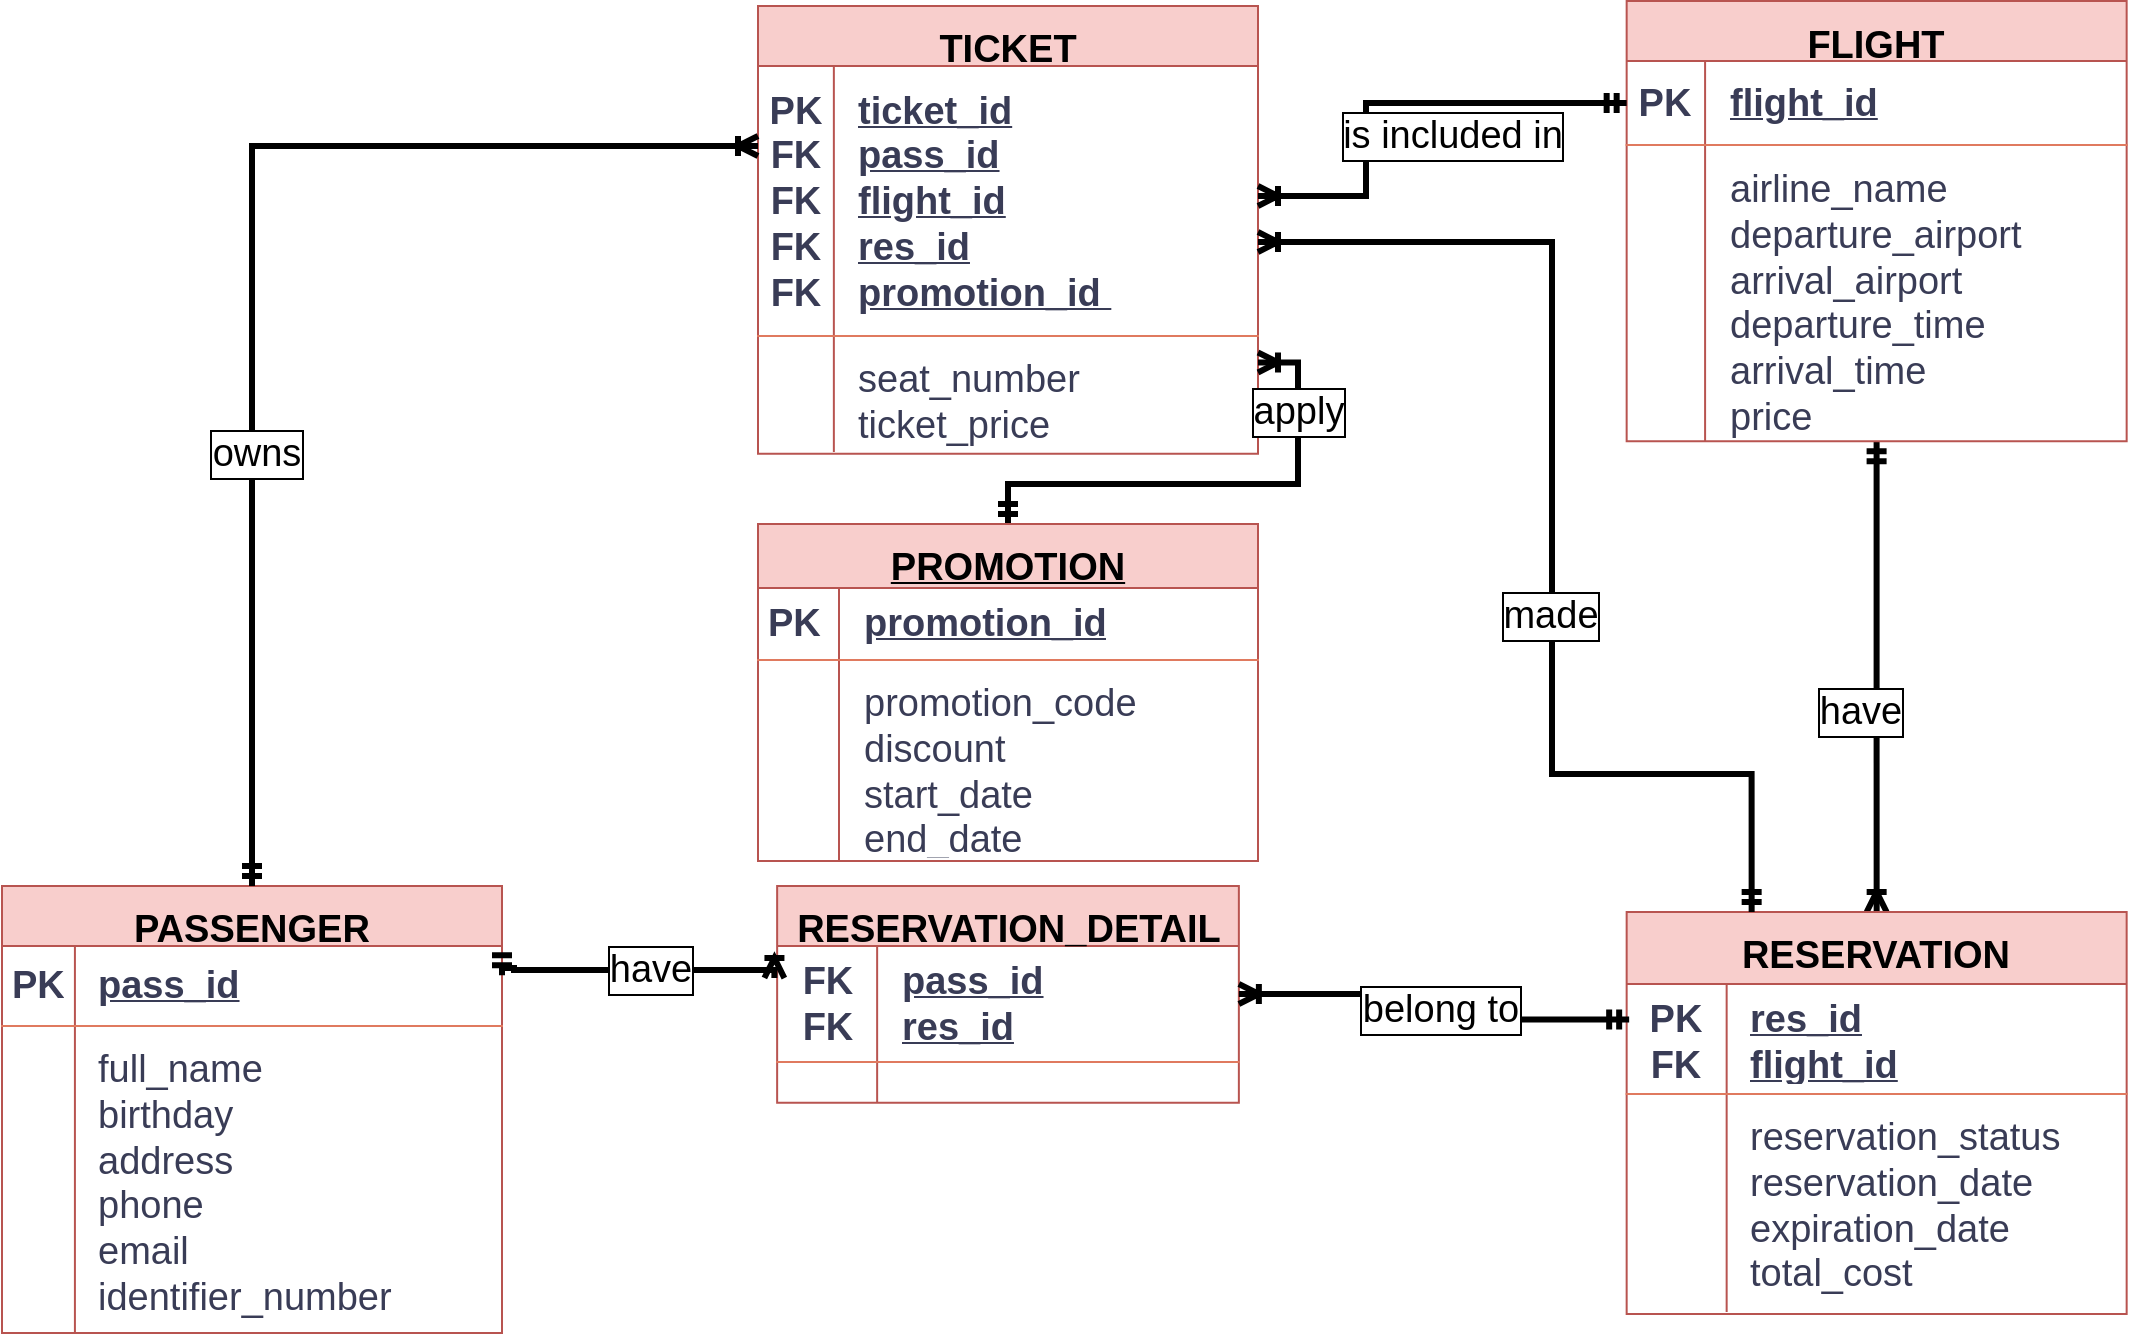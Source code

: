 <mxfile version="21.1.2" type="device">
  <diagram id="R2lEEEUBdFMjLlhIrx00" name="Page-1">
    <mxGraphModel dx="1994" dy="1332" grid="0" gridSize="10" guides="1" tooltips="1" connect="1" arrows="1" fold="1" page="0" pageScale="1" pageWidth="850" pageHeight="1100" math="0" shadow="0" extFonts="Permanent Marker^https://fonts.googleapis.com/css?family=Permanent+Marker">
      <root>
        <mxCell id="0" />
        <mxCell id="1" parent="0" />
        <mxCell id="C-vyLk0tnHw3VtMMgP7b-23" value="PASSENGER" style="shape=table;startSize=30;container=1;collapsible=1;childLayout=tableLayout;fixedRows=1;rowLines=0;fontStyle=1;align=center;resizeLast=1;horizontal=1;verticalAlign=top;fontSize=19;whiteSpace=wrap;html=1;spacing=6;labelBackgroundColor=none;fillColor=#f8cecc;strokeColor=#b85450;labelBorderColor=none;fontFamily=Helvetica;" parent="1" vertex="1">
          <mxGeometry x="-269" y="291" width="250" height="223.462" as="geometry" />
        </mxCell>
        <mxCell id="C-vyLk0tnHw3VtMMgP7b-24" value="" style="shape=partialRectangle;collapsible=0;dropTarget=0;pointerEvents=0;fillColor=none;points=[[0,0.5],[1,0.5]];portConstraint=eastwest;top=0;left=0;right=0;bottom=1;fontSize=19;whiteSpace=wrap;html=1;spacing=6;labelBackgroundColor=none;strokeColor=#E07A5F;fontColor=#393C56;labelBorderColor=none;fontFamily=Helvetica;" parent="C-vyLk0tnHw3VtMMgP7b-23" vertex="1">
          <mxGeometry y="30" width="250" height="40" as="geometry" />
        </mxCell>
        <mxCell id="C-vyLk0tnHw3VtMMgP7b-25" value="PK" style="shape=partialRectangle;overflow=hidden;connectable=0;fillColor=none;top=0;left=0;bottom=0;right=0;fontStyle=1;fontSize=19;whiteSpace=wrap;html=1;spacing=6;labelBackgroundColor=none;strokeColor=#E07A5F;fontColor=#393C56;labelBorderColor=none;fontFamily=Helvetica;" parent="C-vyLk0tnHw3VtMMgP7b-24" vertex="1">
          <mxGeometry width="36.462" height="40" as="geometry">
            <mxRectangle width="36.462" height="40" as="alternateBounds" />
          </mxGeometry>
        </mxCell>
        <mxCell id="C-vyLk0tnHw3VtMMgP7b-26" value="pass_id" style="shape=partialRectangle;overflow=hidden;connectable=0;fillColor=none;top=0;left=0;bottom=0;right=0;align=left;spacingLeft=6;fontStyle=5;fontSize=19;whiteSpace=wrap;html=1;spacing=6;labelBackgroundColor=none;strokeColor=#E07A5F;fontColor=#393C56;labelBorderColor=none;fontFamily=Helvetica;" parent="C-vyLk0tnHw3VtMMgP7b-24" vertex="1">
          <mxGeometry x="36.462" width="213.538" height="40" as="geometry">
            <mxRectangle width="213.538" height="40" as="alternateBounds" />
          </mxGeometry>
        </mxCell>
        <mxCell id="C-vyLk0tnHw3VtMMgP7b-27" value="" style="shape=partialRectangle;collapsible=0;dropTarget=0;pointerEvents=0;fillColor=none;points=[[0,0.5],[1,0.5]];portConstraint=eastwest;top=0;left=0;right=0;bottom=0;fontSize=19;whiteSpace=wrap;html=1;spacing=6;labelBackgroundColor=none;strokeColor=#E07A5F;fontColor=#393C56;labelBorderColor=none;fontFamily=Helvetica;" parent="C-vyLk0tnHw3VtMMgP7b-23" vertex="1">
          <mxGeometry y="70" width="250" height="153" as="geometry" />
        </mxCell>
        <mxCell id="C-vyLk0tnHw3VtMMgP7b-28" value="" style="shape=partialRectangle;overflow=hidden;connectable=0;fillColor=none;top=0;left=0;bottom=0;right=0;fontSize=19;whiteSpace=wrap;html=1;spacing=6;labelBackgroundColor=none;strokeColor=#E07A5F;fontColor=#393C56;labelBorderColor=none;fontFamily=Helvetica;" parent="C-vyLk0tnHw3VtMMgP7b-27" vertex="1">
          <mxGeometry width="36.462" height="153" as="geometry">
            <mxRectangle width="36.462" height="153" as="alternateBounds" />
          </mxGeometry>
        </mxCell>
        <mxCell id="C-vyLk0tnHw3VtMMgP7b-29" value="full_name&lt;br style=&quot;font-size: 19px;&quot;&gt;birthday&lt;br style=&quot;font-size: 19px;&quot;&gt;address&lt;br style=&quot;font-size: 19px;&quot;&gt;phone&lt;br style=&quot;font-size: 19px;&quot;&gt;email&lt;br style=&quot;font-size: 19px;&quot;&gt;identifier_number" style="shape=partialRectangle;overflow=hidden;connectable=0;fillColor=none;top=0;left=0;bottom=0;right=0;align=left;spacingLeft=6;verticalAlign=top;fontSize=19;whiteSpace=wrap;html=1;spacing=6;labelBackgroundColor=none;strokeColor=#E07A5F;fontColor=#393C56;labelBorderColor=none;fontFamily=Helvetica;" parent="C-vyLk0tnHw3VtMMgP7b-27" vertex="1">
          <mxGeometry x="36.462" width="213.538" height="153" as="geometry">
            <mxRectangle width="213.538" height="153" as="alternateBounds" />
          </mxGeometry>
        </mxCell>
        <mxCell id="Wbsf0XBx8mAJgixN58c5-30" style="edgeStyle=orthogonalEdgeStyle;rounded=0;orthogonalLoop=1;jettySize=auto;html=1;entryX=0.5;entryY=0;entryDx=0;entryDy=0;startArrow=ERmandOne;startFill=0;endArrow=ERoneToMany;endFill=0;fontSize=19;labelBorderColor=none;fontFamily=Helvetica;strokeWidth=3;" parent="1" source="gEgwZ3sIuowi9LQ_3_j3-1" target="gEgwZ3sIuowi9LQ_3_j3-15" edge="1">
          <mxGeometry relative="1" as="geometry">
            <Array as="points">
              <mxPoint x="668.33" y="216" />
              <mxPoint x="667.33" y="304" />
            </Array>
          </mxGeometry>
        </mxCell>
        <mxCell id="Wbsf0XBx8mAJgixN58c5-31" value="have" style="edgeLabel;html=1;align=center;verticalAlign=middle;resizable=0;points=[];fontSize=19;labelBorderColor=default;fontFamily=Helvetica;" parent="Wbsf0XBx8mAJgixN58c5-30" vertex="1" connectable="0">
          <mxGeometry x="0.159" y="-1" relative="1" as="geometry">
            <mxPoint x="-8" y="-1" as="offset" />
          </mxGeometry>
        </mxCell>
        <mxCell id="gEgwZ3sIuowi9LQ_3_j3-1" value="FLIGHT" style="shape=table;startSize=30;container=1;collapsible=1;childLayout=tableLayout;fixedRows=1;rowLines=0;fontStyle=1;align=center;resizeLast=1;horizontal=1;verticalAlign=top;fontSize=19;whiteSpace=wrap;html=1;spacing=6;labelBackgroundColor=none;fillColor=#f8cecc;strokeColor=#b85450;labelBorderColor=none;fontFamily=Helvetica;" parent="1" vertex="1">
          <mxGeometry x="543.33" y="-151.47" width="250" height="220.133" as="geometry" />
        </mxCell>
        <mxCell id="gEgwZ3sIuowi9LQ_3_j3-2" value="" style="shape=partialRectangle;collapsible=0;dropTarget=0;pointerEvents=0;fillColor=none;points=[[0,0.5],[1,0.5]];portConstraint=eastwest;top=0;left=0;right=0;bottom=1;fontSize=19;whiteSpace=wrap;html=1;spacing=6;labelBackgroundColor=none;strokeColor=#E07A5F;fontColor=#393C56;labelBorderColor=none;fontFamily=Helvetica;" parent="gEgwZ3sIuowi9LQ_3_j3-1" vertex="1">
          <mxGeometry y="30" width="250" height="42" as="geometry" />
        </mxCell>
        <mxCell id="gEgwZ3sIuowi9LQ_3_j3-3" value="PK" style="shape=partialRectangle;overflow=hidden;connectable=0;fillColor=none;top=0;left=0;bottom=0;right=0;fontStyle=1;fontSize=19;whiteSpace=wrap;html=1;spacing=6;labelBackgroundColor=none;strokeColor=#E07A5F;fontColor=#393C56;labelBorderColor=none;fontFamily=Helvetica;" parent="gEgwZ3sIuowi9LQ_3_j3-2" vertex="1">
          <mxGeometry width="39.214" height="42" as="geometry">
            <mxRectangle width="39.214" height="42" as="alternateBounds" />
          </mxGeometry>
        </mxCell>
        <mxCell id="gEgwZ3sIuowi9LQ_3_j3-4" value="flight_id" style="shape=partialRectangle;overflow=hidden;connectable=0;fillColor=none;top=0;left=0;bottom=0;right=0;align=left;spacingLeft=6;fontStyle=5;fontSize=19;whiteSpace=wrap;html=1;spacing=6;labelBackgroundColor=none;strokeColor=#E07A5F;fontColor=#393C56;labelBorderColor=none;fontFamily=Helvetica;" parent="gEgwZ3sIuowi9LQ_3_j3-2" vertex="1">
          <mxGeometry x="39.214" width="210.786" height="42" as="geometry">
            <mxRectangle width="210.786" height="42" as="alternateBounds" />
          </mxGeometry>
        </mxCell>
        <mxCell id="gEgwZ3sIuowi9LQ_3_j3-5" value="" style="shape=partialRectangle;collapsible=0;dropTarget=0;pointerEvents=0;fillColor=none;points=[[0,0.5],[1,0.5]];portConstraint=eastwest;top=0;left=0;right=0;bottom=0;fontSize=19;whiteSpace=wrap;html=1;spacing=6;labelBackgroundColor=none;strokeColor=#E07A5F;fontColor=#393C56;labelBorderColor=none;fontFamily=Helvetica;" parent="gEgwZ3sIuowi9LQ_3_j3-1" vertex="1">
          <mxGeometry y="72" width="250" height="148" as="geometry" />
        </mxCell>
        <mxCell id="gEgwZ3sIuowi9LQ_3_j3-6" value="" style="shape=partialRectangle;overflow=hidden;connectable=0;fillColor=none;top=0;left=0;bottom=0;right=0;fontSize=19;whiteSpace=wrap;html=1;spacing=6;labelBackgroundColor=none;strokeColor=#E07A5F;fontColor=#393C56;labelBorderColor=none;fontFamily=Helvetica;" parent="gEgwZ3sIuowi9LQ_3_j3-5" vertex="1">
          <mxGeometry width="39.214" height="148" as="geometry">
            <mxRectangle width="39.214" height="148" as="alternateBounds" />
          </mxGeometry>
        </mxCell>
        <mxCell id="gEgwZ3sIuowi9LQ_3_j3-7" value="airline_name&lt;br style=&quot;font-size: 19px;&quot;&gt;departure_airport&lt;br style=&quot;font-size: 19px;&quot;&gt;arrival_airport&lt;br style=&quot;font-size: 19px;&quot;&gt;departure_time&lt;br style=&quot;font-size: 19px;&quot;&gt;arrival_time&lt;br style=&quot;font-size: 19px;&quot;&gt;price" style="shape=partialRectangle;overflow=hidden;connectable=0;fillColor=none;top=0;left=0;bottom=0;right=0;align=left;spacingLeft=6;verticalAlign=top;fontSize=19;whiteSpace=wrap;html=1;spacing=6;labelBackgroundColor=none;strokeColor=#E07A5F;fontColor=#393C56;labelBorderColor=none;fontFamily=Helvetica;" parent="gEgwZ3sIuowi9LQ_3_j3-5" vertex="1">
          <mxGeometry x="39.214" width="210.786" height="148" as="geometry">
            <mxRectangle width="210.786" height="148" as="alternateBounds" />
          </mxGeometry>
        </mxCell>
        <mxCell id="gEgwZ3sIuowi9LQ_3_j3-15" value="RESERVATION" style="shape=table;startSize=36;container=1;collapsible=1;childLayout=tableLayout;fixedRows=1;rowLines=0;fontStyle=1;align=center;resizeLast=1;horizontal=1;verticalAlign=top;fontSize=19;whiteSpace=wrap;html=1;spacing=6;labelBackgroundColor=none;fillColor=#f8cecc;strokeColor=#b85450;labelBorderColor=none;fontFamily=Helvetica;" parent="1" vertex="1">
          <mxGeometry x="543.33" y="304" width="250" height="200.945" as="geometry" />
        </mxCell>
        <mxCell id="gEgwZ3sIuowi9LQ_3_j3-16" value="" style="shape=partialRectangle;collapsible=0;dropTarget=0;pointerEvents=0;fillColor=none;points=[[0,0.5],[1,0.5]];portConstraint=eastwest;top=0;left=0;right=0;bottom=1;fontSize=19;whiteSpace=wrap;html=1;spacing=6;labelBackgroundColor=none;strokeColor=#E07A5F;fontColor=#393C56;labelBorderColor=none;fontFamily=Helvetica;" parent="gEgwZ3sIuowi9LQ_3_j3-15" vertex="1">
          <mxGeometry y="36" width="250" height="55" as="geometry" />
        </mxCell>
        <mxCell id="gEgwZ3sIuowi9LQ_3_j3-17" value="PK&lt;br style=&quot;font-size: 19px;&quot;&gt;FK" style="shape=partialRectangle;overflow=hidden;connectable=0;fillColor=none;top=0;left=0;bottom=0;right=0;fontStyle=1;fontSize=19;whiteSpace=wrap;html=1;spacing=6;labelBackgroundColor=none;strokeColor=#E07A5F;fontColor=#393C56;labelBorderColor=none;fontFamily=Helvetica;" parent="gEgwZ3sIuowi9LQ_3_j3-16" vertex="1">
          <mxGeometry width="50" height="55" as="geometry">
            <mxRectangle width="50" height="55" as="alternateBounds" />
          </mxGeometry>
        </mxCell>
        <mxCell id="gEgwZ3sIuowi9LQ_3_j3-18" value="res_id&lt;br style=&quot;font-size: 19px;&quot;&gt;flight_id" style="shape=partialRectangle;overflow=hidden;connectable=0;fillColor=none;top=0;left=0;bottom=0;right=0;align=left;spacingLeft=6;fontStyle=5;fontSize=19;whiteSpace=wrap;html=1;spacing=6;labelBackgroundColor=none;strokeColor=#E07A5F;fontColor=#393C56;labelBorderColor=none;fontFamily=Helvetica;" parent="gEgwZ3sIuowi9LQ_3_j3-16" vertex="1">
          <mxGeometry x="50" width="200" height="55" as="geometry">
            <mxRectangle width="200" height="55" as="alternateBounds" />
          </mxGeometry>
        </mxCell>
        <mxCell id="gEgwZ3sIuowi9LQ_3_j3-19" value="" style="shape=partialRectangle;collapsible=0;dropTarget=0;pointerEvents=0;fillColor=none;points=[[0,0.5],[1,0.5]];portConstraint=eastwest;top=0;left=0;right=0;bottom=0;fontSize=19;whiteSpace=wrap;html=1;spacing=6;labelBackgroundColor=none;strokeColor=#E07A5F;fontColor=#393C56;labelBorderColor=none;fontFamily=Helvetica;" parent="gEgwZ3sIuowi9LQ_3_j3-15" vertex="1">
          <mxGeometry y="91" width="250" height="109" as="geometry" />
        </mxCell>
        <mxCell id="gEgwZ3sIuowi9LQ_3_j3-20" value="" style="shape=partialRectangle;overflow=hidden;connectable=0;fillColor=none;top=0;left=0;bottom=0;right=0;fontSize=19;whiteSpace=wrap;html=1;spacing=6;labelBackgroundColor=none;strokeColor=#E07A5F;fontColor=#393C56;labelBorderColor=none;fontFamily=Helvetica;" parent="gEgwZ3sIuowi9LQ_3_j3-19" vertex="1">
          <mxGeometry width="50" height="109" as="geometry">
            <mxRectangle width="50" height="109" as="alternateBounds" />
          </mxGeometry>
        </mxCell>
        <mxCell id="gEgwZ3sIuowi9LQ_3_j3-21" value="reservation_status&lt;br style=&quot;font-size: 19px;&quot;&gt;reservation_date&lt;br style=&quot;font-size: 19px;&quot;&gt;expiration_date&lt;br&gt;total_cost" style="shape=partialRectangle;overflow=hidden;connectable=0;fillColor=none;top=0;left=0;bottom=0;right=0;align=left;spacingLeft=6;verticalAlign=top;fontSize=19;whiteSpace=wrap;html=1;spacing=6;labelBackgroundColor=none;strokeColor=#E07A5F;fontColor=#393C56;labelBorderColor=none;fontFamily=Helvetica;" parent="gEgwZ3sIuowi9LQ_3_j3-19" vertex="1">
          <mxGeometry x="50" width="200" height="109" as="geometry">
            <mxRectangle width="200" height="109" as="alternateBounds" />
          </mxGeometry>
        </mxCell>
        <mxCell id="Wbsf0XBx8mAJgixN58c5-1" value="RESERVATION_DETAIL" style="shape=table;startSize=30;container=1;collapsible=1;childLayout=tableLayout;fixedRows=1;rowLines=0;fontStyle=1;align=center;resizeLast=1;horizontal=1;verticalAlign=top;fontSize=19;whiteSpace=wrap;html=1;spacing=6;labelBackgroundColor=none;fillColor=#f8cecc;strokeColor=#b85450;labelBorderColor=none;fontFamily=Helvetica;" parent="1" vertex="1">
          <mxGeometry x="118.57" y="291" width="230.867" height="108.429" as="geometry" />
        </mxCell>
        <mxCell id="Wbsf0XBx8mAJgixN58c5-2" value="" style="shape=partialRectangle;collapsible=0;dropTarget=0;pointerEvents=0;fillColor=none;points=[[0,0.5],[1,0.5]];portConstraint=eastwest;top=0;left=0;right=0;bottom=1;fontSize=19;whiteSpace=wrap;html=1;spacing=6;labelBackgroundColor=none;strokeColor=#E07A5F;fontColor=#393C56;labelBorderColor=none;fontFamily=Helvetica;" parent="Wbsf0XBx8mAJgixN58c5-1" vertex="1">
          <mxGeometry y="30" width="230.867" height="58" as="geometry" />
        </mxCell>
        <mxCell id="Wbsf0XBx8mAJgixN58c5-3" value="FK&lt;br style=&quot;font-size: 19px;&quot;&gt;FK" style="shape=partialRectangle;overflow=hidden;connectable=0;fillColor=none;top=0;left=0;bottom=0;right=0;fontStyle=1;fontSize=19;whiteSpace=wrap;html=1;spacing=6;labelBackgroundColor=none;strokeColor=#E07A5F;fontColor=#393C56;labelBorderColor=none;fontFamily=Helvetica;" parent="Wbsf0XBx8mAJgixN58c5-2" vertex="1">
          <mxGeometry width="50" height="58" as="geometry">
            <mxRectangle width="50" height="58" as="alternateBounds" />
          </mxGeometry>
        </mxCell>
        <mxCell id="Wbsf0XBx8mAJgixN58c5-4" value="pass_id&lt;br style=&quot;font-size: 19px;&quot;&gt;res_id" style="shape=partialRectangle;overflow=hidden;connectable=0;fillColor=none;top=0;left=0;bottom=0;right=0;align=left;spacingLeft=6;fontStyle=5;fontSize=19;whiteSpace=wrap;html=1;spacing=6;labelBackgroundColor=none;strokeColor=#E07A5F;fontColor=#393C56;labelBorderColor=none;fontFamily=Helvetica;" parent="Wbsf0XBx8mAJgixN58c5-2" vertex="1">
          <mxGeometry x="50" width="180.867" height="58" as="geometry">
            <mxRectangle width="180.867" height="58" as="alternateBounds" />
          </mxGeometry>
        </mxCell>
        <mxCell id="Wbsf0XBx8mAJgixN58c5-5" value="" style="shape=partialRectangle;collapsible=0;dropTarget=0;pointerEvents=0;fillColor=none;points=[[0,0.5],[1,0.5]];portConstraint=eastwest;top=0;left=0;right=0;bottom=0;fontSize=19;whiteSpace=wrap;html=1;spacing=6;labelBackgroundColor=none;strokeColor=#E07A5F;fontColor=#393C56;labelBorderColor=none;fontFamily=Helvetica;" parent="Wbsf0XBx8mAJgixN58c5-1" vertex="1">
          <mxGeometry y="88" width="230.867" height="20" as="geometry" />
        </mxCell>
        <mxCell id="Wbsf0XBx8mAJgixN58c5-6" value="" style="shape=partialRectangle;overflow=hidden;connectable=0;fillColor=none;top=0;left=0;bottom=0;right=0;fontSize=19;whiteSpace=wrap;html=1;spacing=6;labelBackgroundColor=none;strokeColor=#E07A5F;fontColor=#393C56;labelBorderColor=none;fontFamily=Helvetica;" parent="Wbsf0XBx8mAJgixN58c5-5" vertex="1">
          <mxGeometry width="50" height="20" as="geometry">
            <mxRectangle width="50" height="20" as="alternateBounds" />
          </mxGeometry>
        </mxCell>
        <mxCell id="Wbsf0XBx8mAJgixN58c5-7" value="" style="shape=partialRectangle;overflow=hidden;connectable=0;fillColor=none;top=0;left=0;bottom=0;right=0;align=left;spacingLeft=6;verticalAlign=top;fontSize=19;whiteSpace=wrap;html=1;spacing=6;labelBackgroundColor=none;strokeColor=#E07A5F;fontColor=#393C56;labelBorderColor=none;fontFamily=Helvetica;" parent="Wbsf0XBx8mAJgixN58c5-5" vertex="1">
          <mxGeometry x="50" width="180.867" height="20" as="geometry">
            <mxRectangle width="180.867" height="20" as="alternateBounds" />
          </mxGeometry>
        </mxCell>
        <mxCell id="Wbsf0XBx8mAJgixN58c5-8" style="edgeStyle=orthogonalEdgeStyle;rounded=0;orthogonalLoop=1;jettySize=auto;html=1;entryX=-0.006;entryY=0.276;entryDx=0;entryDy=0;entryPerimeter=0;startArrow=ERmandOne;startFill=0;endArrow=ERoneToMany;endFill=0;fontSize=19;exitX=1;exitY=0.367;exitDx=0;exitDy=0;exitPerimeter=0;labelBorderColor=none;fontFamily=Helvetica;strokeWidth=3;" parent="1" source="C-vyLk0tnHw3VtMMgP7b-24" target="Wbsf0XBx8mAJgixN58c5-2" edge="1">
          <mxGeometry relative="1" as="geometry">
            <mxPoint x="-17" y="332" as="sourcePoint" />
            <Array as="points">
              <mxPoint x="-13" y="332" />
              <mxPoint x="-13" y="333" />
            </Array>
          </mxGeometry>
        </mxCell>
        <mxCell id="Wbsf0XBx8mAJgixN58c5-10" value="have" style="edgeLabel;html=1;align=center;verticalAlign=middle;resizable=0;points=[];fontSize=19;labelBorderColor=default;fontFamily=Helvetica;" parent="Wbsf0XBx8mAJgixN58c5-8" vertex="1" connectable="0">
          <mxGeometry x="0.168" relative="1" as="geometry">
            <mxPoint x="-6" as="offset" />
          </mxGeometry>
        </mxCell>
        <mxCell id="Wbsf0XBx8mAJgixN58c5-9" style="edgeStyle=orthogonalEdgeStyle;rounded=0;orthogonalLoop=1;jettySize=auto;html=1;entryX=0.005;entryY=0.323;entryDx=0;entryDy=0;entryPerimeter=0;endArrow=ERmandOne;endFill=0;startArrow=ERoneToMany;startFill=0;fontSize=19;labelBorderColor=none;fontFamily=Helvetica;strokeWidth=3;" parent="1" source="Wbsf0XBx8mAJgixN58c5-2" target="gEgwZ3sIuowi9LQ_3_j3-16" edge="1">
          <mxGeometry relative="1" as="geometry">
            <Array as="points">
              <mxPoint x="446" y="345" />
            </Array>
          </mxGeometry>
        </mxCell>
        <mxCell id="Wbsf0XBx8mAJgixN58c5-11" value="belong to" style="edgeLabel;html=1;align=center;verticalAlign=middle;resizable=0;points=[];fontSize=19;labelBorderColor=default;fontFamily=Helvetica;" parent="Wbsf0XBx8mAJgixN58c5-9" vertex="1" connectable="0">
          <mxGeometry x="-0.012" y="2" relative="1" as="geometry">
            <mxPoint x="2" y="2" as="offset" />
          </mxGeometry>
        </mxCell>
        <mxCell id="Wbsf0XBx8mAJgixN58c5-12" value="TICKET" style="shape=table;startSize=30;container=1;collapsible=1;childLayout=tableLayout;fixedRows=1;rowLines=0;fontStyle=1;align=center;resizeLast=1;horizontal=1;verticalAlign=top;fontSize=19;whiteSpace=wrap;html=1;spacing=6;labelBackgroundColor=none;fillColor=#f8cecc;strokeColor=#b85450;labelBorderColor=none;fontFamily=Helvetica;" parent="1" vertex="1">
          <mxGeometry x="109" y="-149" width="250" height="223.914" as="geometry" />
        </mxCell>
        <mxCell id="Wbsf0XBx8mAJgixN58c5-13" value="" style="shape=partialRectangle;collapsible=0;dropTarget=0;pointerEvents=0;fillColor=none;points=[[0,0.5],[1,0.5]];portConstraint=eastwest;top=0;left=0;right=0;bottom=1;fontSize=19;whiteSpace=wrap;html=1;spacing=6;labelBackgroundColor=none;strokeColor=#E07A5F;fontColor=#393C56;labelBorderColor=none;fontFamily=Helvetica;" parent="Wbsf0XBx8mAJgixN58c5-12" vertex="1">
          <mxGeometry y="30" width="250" height="135" as="geometry" />
        </mxCell>
        <mxCell id="Wbsf0XBx8mAJgixN58c5-14" value="PK&lt;br style=&quot;font-size: 19px;&quot;&gt;FK&lt;br style=&quot;font-size: 19px;&quot;&gt;FK&lt;br style=&quot;font-size: 19px;&quot;&gt;FK&lt;br&gt;FK" style="shape=partialRectangle;overflow=hidden;connectable=0;fillColor=none;top=0;left=0;bottom=0;right=0;fontStyle=1;fontSize=19;whiteSpace=wrap;html=1;spacing=6;labelBackgroundColor=none;strokeColor=#E07A5F;fontColor=#393C56;labelBorderColor=none;fontFamily=Helvetica;" parent="Wbsf0XBx8mAJgixN58c5-13" vertex="1">
          <mxGeometry width="37.929" height="135" as="geometry">
            <mxRectangle width="37.929" height="135" as="alternateBounds" />
          </mxGeometry>
        </mxCell>
        <mxCell id="Wbsf0XBx8mAJgixN58c5-15" value="ticket_id&lt;br style=&quot;font-size: 19px;&quot;&gt;pass_id&lt;br style=&quot;font-size: 19px;&quot;&gt;flight_id&lt;br style=&quot;font-size: 19px;&quot;&gt;res_id&lt;br&gt;promotion_id&amp;nbsp;" style="shape=partialRectangle;overflow=hidden;connectable=0;fillColor=none;top=0;left=0;bottom=0;right=0;align=left;spacingLeft=6;fontStyle=5;fontSize=19;whiteSpace=wrap;html=1;spacing=6;labelBackgroundColor=none;strokeColor=#E07A5F;fontColor=#393C56;labelBorderColor=none;fontFamily=Helvetica;" parent="Wbsf0XBx8mAJgixN58c5-13" vertex="1">
          <mxGeometry x="37.929" width="212.071" height="135" as="geometry">
            <mxRectangle width="212.071" height="135" as="alternateBounds" />
          </mxGeometry>
        </mxCell>
        <mxCell id="Wbsf0XBx8mAJgixN58c5-16" value="" style="shape=partialRectangle;collapsible=0;dropTarget=0;pointerEvents=0;fillColor=none;points=[[0,0.5],[1,0.5]];portConstraint=eastwest;top=0;left=0;right=0;bottom=0;fontSize=19;whiteSpace=wrap;html=1;spacing=6;labelBackgroundColor=none;strokeColor=#E07A5F;fontColor=#393C56;labelBorderColor=none;fontFamily=Helvetica;" parent="Wbsf0XBx8mAJgixN58c5-12" vertex="1">
          <mxGeometry y="165" width="250" height="58" as="geometry" />
        </mxCell>
        <mxCell id="Wbsf0XBx8mAJgixN58c5-17" value="" style="shape=partialRectangle;overflow=hidden;connectable=0;fillColor=none;top=0;left=0;bottom=0;right=0;fontSize=19;whiteSpace=wrap;html=1;spacing=6;labelBackgroundColor=none;strokeColor=#E07A5F;fontColor=#393C56;labelBorderColor=none;fontFamily=Helvetica;" parent="Wbsf0XBx8mAJgixN58c5-16" vertex="1">
          <mxGeometry width="37.929" height="58" as="geometry">
            <mxRectangle width="37.929" height="58" as="alternateBounds" />
          </mxGeometry>
        </mxCell>
        <mxCell id="Wbsf0XBx8mAJgixN58c5-18" value="seat_number&lt;br style=&quot;font-size: 19px;&quot;&gt;ticket_price" style="shape=partialRectangle;overflow=hidden;connectable=0;fillColor=none;top=0;left=0;bottom=0;right=0;align=left;spacingLeft=6;verticalAlign=top;fontSize=19;whiteSpace=wrap;html=1;spacing=6;labelBackgroundColor=none;strokeColor=#E07A5F;fontColor=#393C56;labelBorderColor=none;fontFamily=Helvetica;" parent="Wbsf0XBx8mAJgixN58c5-16" vertex="1">
          <mxGeometry x="37.929" width="212.071" height="58" as="geometry">
            <mxRectangle width="212.071" height="58" as="alternateBounds" />
          </mxGeometry>
        </mxCell>
        <mxCell id="Wbsf0XBx8mAJgixN58c5-27" style="edgeStyle=orthogonalEdgeStyle;rounded=0;orthogonalLoop=1;jettySize=auto;html=1;startArrow=ERmandOne;startFill=0;endArrow=ERoneToMany;endFill=0;fontSize=19;entryX=1;entryY=0.228;entryDx=0;entryDy=0;entryPerimeter=0;labelBorderColor=none;fontFamily=Helvetica;strokeWidth=3;" parent="1" source="Wbsf0XBx8mAJgixN58c5-19" target="Wbsf0XBx8mAJgixN58c5-16" edge="1">
          <mxGeometry relative="1" as="geometry">
            <mxPoint x="70" y="89" as="targetPoint" />
          </mxGeometry>
        </mxCell>
        <mxCell id="Wbsf0XBx8mAJgixN58c5-28" value="apply" style="edgeLabel;html=1;align=center;verticalAlign=middle;resizable=0;points=[];fontSize=19;labelBorderColor=default;fontFamily=Helvetica;" parent="Wbsf0XBx8mAJgixN58c5-27" vertex="1" connectable="0">
          <mxGeometry x="-0.15" y="-2" relative="1" as="geometry">
            <mxPoint x="60" y="-38" as="offset" />
          </mxGeometry>
        </mxCell>
        <mxCell id="Wbsf0XBx8mAJgixN58c5-19" value="&lt;u&gt;PROMOTION&lt;/u&gt;" style="shape=table;startSize=32;container=1;collapsible=1;childLayout=tableLayout;fixedRows=1;rowLines=0;fontStyle=1;align=center;resizeLast=1;horizontal=1;verticalAlign=top;fontSize=19;whiteSpace=wrap;html=1;spacing=6;labelBackgroundColor=none;fillColor=#f8cecc;strokeColor=#b85450;labelBorderColor=none;fontFamily=Helvetica;" parent="1" vertex="1">
          <mxGeometry x="109" y="110" width="250" height="168.467" as="geometry" />
        </mxCell>
        <mxCell id="Wbsf0XBx8mAJgixN58c5-20" value="" style="shape=partialRectangle;collapsible=0;dropTarget=0;pointerEvents=0;fillColor=none;points=[[0,0.5],[1,0.5]];portConstraint=eastwest;top=0;left=0;right=0;bottom=1;fontSize=19;whiteSpace=wrap;html=1;spacing=6;labelBackgroundColor=none;strokeColor=#E07A5F;fontColor=#393C56;labelBorderColor=none;fontFamily=Helvetica;fontStyle=0" parent="Wbsf0XBx8mAJgixN58c5-19" vertex="1">
          <mxGeometry y="32" width="250" height="36" as="geometry" />
        </mxCell>
        <mxCell id="Wbsf0XBx8mAJgixN58c5-21" value="PK&lt;span style=&quot;white-space: pre; font-size: 19px;&quot;&gt; &lt;/span&gt;" style="shape=partialRectangle;overflow=hidden;connectable=0;fillColor=none;top=0;left=0;bottom=0;right=0;fontStyle=1;fontSize=19;whiteSpace=wrap;html=1;spacing=6;labelBackgroundColor=none;strokeColor=#E07A5F;fontColor=#393C56;labelBorderColor=none;fontFamily=Helvetica;" parent="Wbsf0XBx8mAJgixN58c5-20" vertex="1">
          <mxGeometry width="40.5" height="36" as="geometry">
            <mxRectangle width="40.5" height="36" as="alternateBounds" />
          </mxGeometry>
        </mxCell>
        <mxCell id="Wbsf0XBx8mAJgixN58c5-22" value="&lt;u&gt;promotion_id&lt;/u&gt;" style="shape=partialRectangle;overflow=hidden;connectable=0;fillColor=none;top=0;left=0;bottom=0;right=0;align=left;spacingLeft=6;fontStyle=1;fontSize=19;whiteSpace=wrap;html=1;spacing=6;labelBackgroundColor=none;strokeColor=#E07A5F;fontColor=#393C56;labelBorderColor=none;fontFamily=Helvetica;" parent="Wbsf0XBx8mAJgixN58c5-20" vertex="1">
          <mxGeometry x="40.5" width="209.5" height="36" as="geometry">
            <mxRectangle width="209.5" height="36" as="alternateBounds" />
          </mxGeometry>
        </mxCell>
        <mxCell id="Wbsf0XBx8mAJgixN58c5-23" value="" style="shape=partialRectangle;collapsible=0;dropTarget=0;pointerEvents=0;fillColor=none;points=[[0,0.5],[1,0.5]];portConstraint=eastwest;top=0;left=0;right=0;bottom=0;fontSize=19;whiteSpace=wrap;html=1;spacing=6;labelBackgroundColor=none;strokeColor=#E07A5F;fontColor=#393C56;labelBorderColor=none;fontFamily=Helvetica;" parent="Wbsf0XBx8mAJgixN58c5-19" vertex="1">
          <mxGeometry y="68" width="250" height="100" as="geometry" />
        </mxCell>
        <mxCell id="Wbsf0XBx8mAJgixN58c5-24" value="" style="shape=partialRectangle;overflow=hidden;connectable=0;fillColor=none;top=0;left=0;bottom=0;right=0;fontSize=19;whiteSpace=wrap;html=1;spacing=6;labelBackgroundColor=none;strokeColor=#E07A5F;fontColor=#393C56;labelBorderColor=none;fontFamily=Helvetica;" parent="Wbsf0XBx8mAJgixN58c5-23" vertex="1">
          <mxGeometry width="40.5" height="100" as="geometry">
            <mxRectangle width="40.5" height="100" as="alternateBounds" />
          </mxGeometry>
        </mxCell>
        <mxCell id="Wbsf0XBx8mAJgixN58c5-25" value="promotion_code &lt;br style=&quot;font-size: 19px;&quot;&gt;discount&lt;br style=&quot;font-size: 19px;&quot;&gt;start_date&lt;br style=&quot;font-size: 19px;&quot;&gt;end_date" style="shape=partialRectangle;overflow=hidden;connectable=0;fillColor=none;top=0;left=0;bottom=0;right=0;align=left;spacingLeft=6;verticalAlign=top;fontSize=19;whiteSpace=wrap;html=1;spacing=6;labelBackgroundColor=none;strokeColor=#E07A5F;fontColor=#393C56;labelBorderColor=none;fontFamily=Helvetica;" parent="Wbsf0XBx8mAJgixN58c5-23" vertex="1">
          <mxGeometry x="40.5" width="209.5" height="100" as="geometry">
            <mxRectangle width="209.5" height="100" as="alternateBounds" />
          </mxGeometry>
        </mxCell>
        <mxCell id="Wbsf0XBx8mAJgixN58c5-33" style="edgeStyle=orthogonalEdgeStyle;rounded=0;orthogonalLoop=1;jettySize=auto;html=1;entryX=0.5;entryY=0;entryDx=0;entryDy=0;startArrow=ERoneToMany;startFill=0;endArrow=ERmandOne;endFill=0;fontSize=19;labelBorderColor=none;fontFamily=Helvetica;strokeWidth=3;" parent="1" source="Wbsf0XBx8mAJgixN58c5-13" target="C-vyLk0tnHw3VtMMgP7b-23" edge="1">
          <mxGeometry relative="1" as="geometry">
            <Array as="points">
              <mxPoint x="-144" y="-79" />
            </Array>
          </mxGeometry>
        </mxCell>
        <mxCell id="Wbsf0XBx8mAJgixN58c5-34" value="owns" style="edgeLabel;html=1;align=center;verticalAlign=middle;resizable=0;points=[];fontSize=19;labelBorderColor=default;fontFamily=Helvetica;" parent="Wbsf0XBx8mAJgixN58c5-33" vertex="1" connectable="0">
          <mxGeometry x="0.304" y="2" relative="1" as="geometry">
            <mxPoint y="1" as="offset" />
          </mxGeometry>
        </mxCell>
        <mxCell id="Wbsf0XBx8mAJgixN58c5-35" style="edgeStyle=orthogonalEdgeStyle;rounded=0;orthogonalLoop=1;jettySize=auto;html=1;entryX=0.25;entryY=0;entryDx=0;entryDy=0;startArrow=ERoneToMany;startFill=0;endArrow=ERmandOne;endFill=0;fontSize=19;labelBorderColor=none;fontFamily=Helvetica;strokeWidth=3;" parent="1" source="Wbsf0XBx8mAJgixN58c5-13" target="gEgwZ3sIuowi9LQ_3_j3-15" edge="1">
          <mxGeometry relative="1" as="geometry">
            <Array as="points">
              <mxPoint x="506" y="-31" />
              <mxPoint x="506" y="235" />
              <mxPoint x="606" y="235" />
            </Array>
          </mxGeometry>
        </mxCell>
        <mxCell id="Wbsf0XBx8mAJgixN58c5-37" value="made" style="edgeLabel;html=1;align=center;verticalAlign=middle;resizable=0;points=[];fontSize=19;labelBorderColor=default;fontFamily=Helvetica;" parent="Wbsf0XBx8mAJgixN58c5-35" vertex="1" connectable="0">
          <mxGeometry x="0.253" relative="1" as="geometry">
            <mxPoint x="-1" y="-31" as="offset" />
          </mxGeometry>
        </mxCell>
        <mxCell id="Wbsf0XBx8mAJgixN58c5-38" style="edgeStyle=orthogonalEdgeStyle;rounded=0;orthogonalLoop=1;jettySize=auto;html=1;entryX=0;entryY=0.5;entryDx=0;entryDy=0;endArrow=ERmandOne;endFill=0;startArrow=ERoneToMany;startFill=0;fontSize=19;labelBorderColor=none;fontFamily=Helvetica;strokeWidth=3;" parent="1" source="Wbsf0XBx8mAJgixN58c5-13" target="gEgwZ3sIuowi9LQ_3_j3-2" edge="1">
          <mxGeometry relative="1" as="geometry">
            <Array as="points">
              <mxPoint x="413" y="-54" />
              <mxPoint x="413" y="-101" />
            </Array>
          </mxGeometry>
        </mxCell>
        <mxCell id="Wbsf0XBx8mAJgixN58c5-39" value="is included in" style="edgeLabel;html=1;align=center;verticalAlign=middle;resizable=0;points=[];fontSize=19;labelBorderColor=default;fontFamily=Helvetica;" parent="Wbsf0XBx8mAJgixN58c5-38" vertex="1" connectable="0">
          <mxGeometry x="0.238" y="-1" relative="1" as="geometry">
            <mxPoint y="15" as="offset" />
          </mxGeometry>
        </mxCell>
      </root>
    </mxGraphModel>
  </diagram>
</mxfile>
